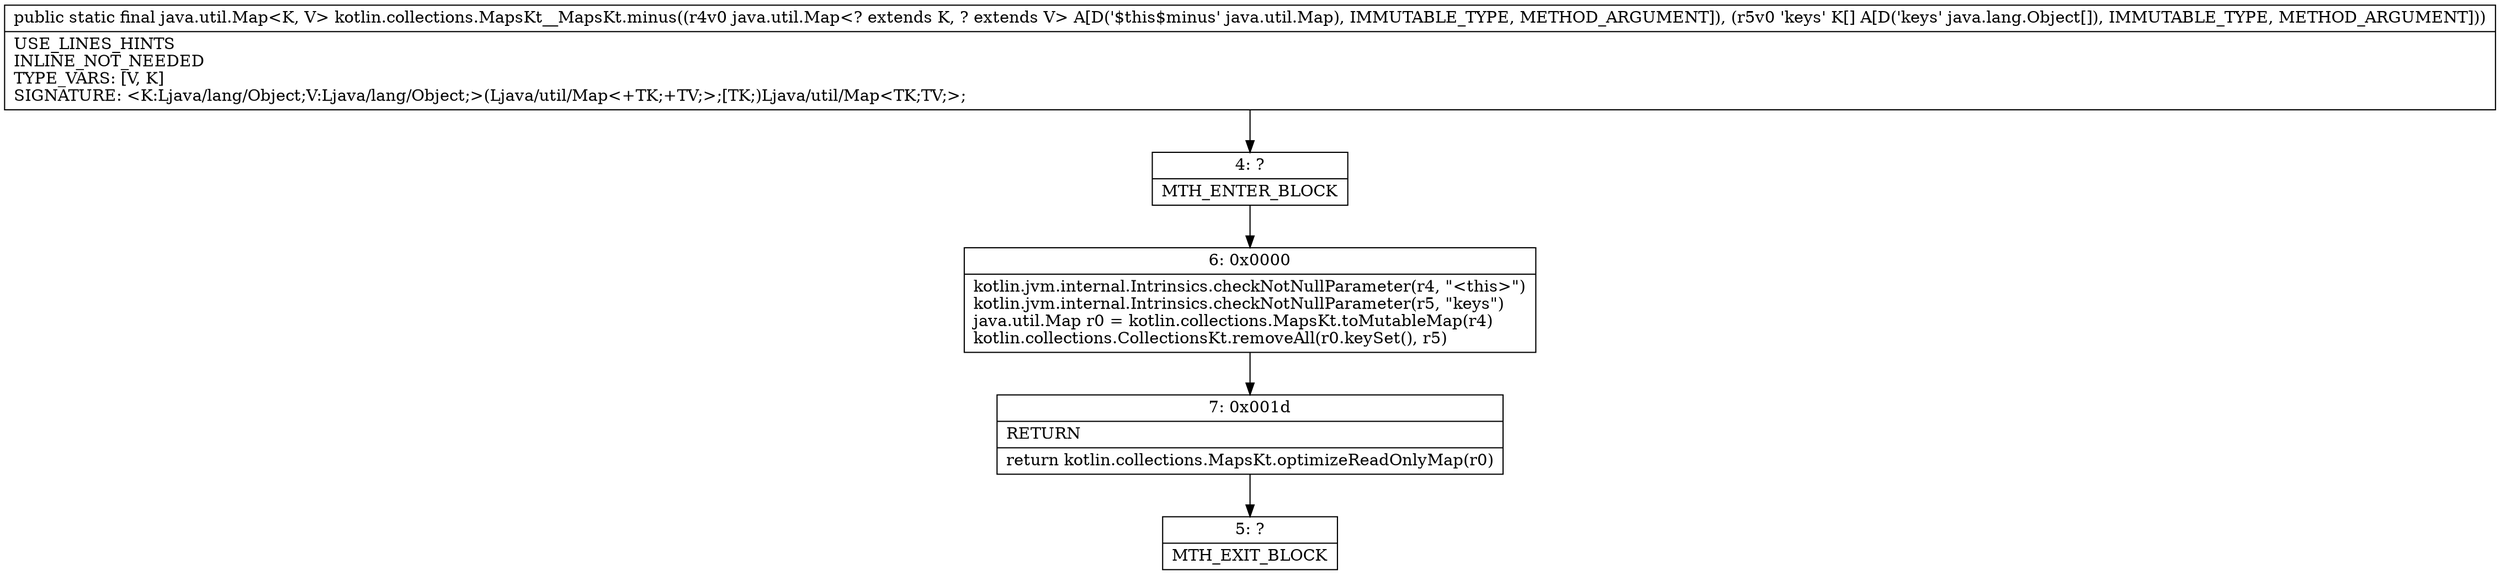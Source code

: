 digraph "CFG forkotlin.collections.MapsKt__MapsKt.minus(Ljava\/util\/Map;[Ljava\/lang\/Object;)Ljava\/util\/Map;" {
Node_4 [shape=record,label="{4\:\ ?|MTH_ENTER_BLOCK\l}"];
Node_6 [shape=record,label="{6\:\ 0x0000|kotlin.jvm.internal.Intrinsics.checkNotNullParameter(r4, \"\<this\>\")\lkotlin.jvm.internal.Intrinsics.checkNotNullParameter(r5, \"keys\")\ljava.util.Map r0 = kotlin.collections.MapsKt.toMutableMap(r4)\lkotlin.collections.CollectionsKt.removeAll(r0.keySet(), r5)\l}"];
Node_7 [shape=record,label="{7\:\ 0x001d|RETURN\l|return kotlin.collections.MapsKt.optimizeReadOnlyMap(r0)\l}"];
Node_5 [shape=record,label="{5\:\ ?|MTH_EXIT_BLOCK\l}"];
MethodNode[shape=record,label="{public static final java.util.Map\<K, V\> kotlin.collections.MapsKt__MapsKt.minus((r4v0 java.util.Map\<? extends K, ? extends V\> A[D('$this$minus' java.util.Map), IMMUTABLE_TYPE, METHOD_ARGUMENT]), (r5v0 'keys' K[] A[D('keys' java.lang.Object[]), IMMUTABLE_TYPE, METHOD_ARGUMENT]))  | USE_LINES_HINTS\lINLINE_NOT_NEEDED\lTYPE_VARS: [V, K]\lSIGNATURE: \<K:Ljava\/lang\/Object;V:Ljava\/lang\/Object;\>(Ljava\/util\/Map\<+TK;+TV;\>;[TK;)Ljava\/util\/Map\<TK;TV;\>;\l}"];
MethodNode -> Node_4;Node_4 -> Node_6;
Node_6 -> Node_7;
Node_7 -> Node_5;
}


